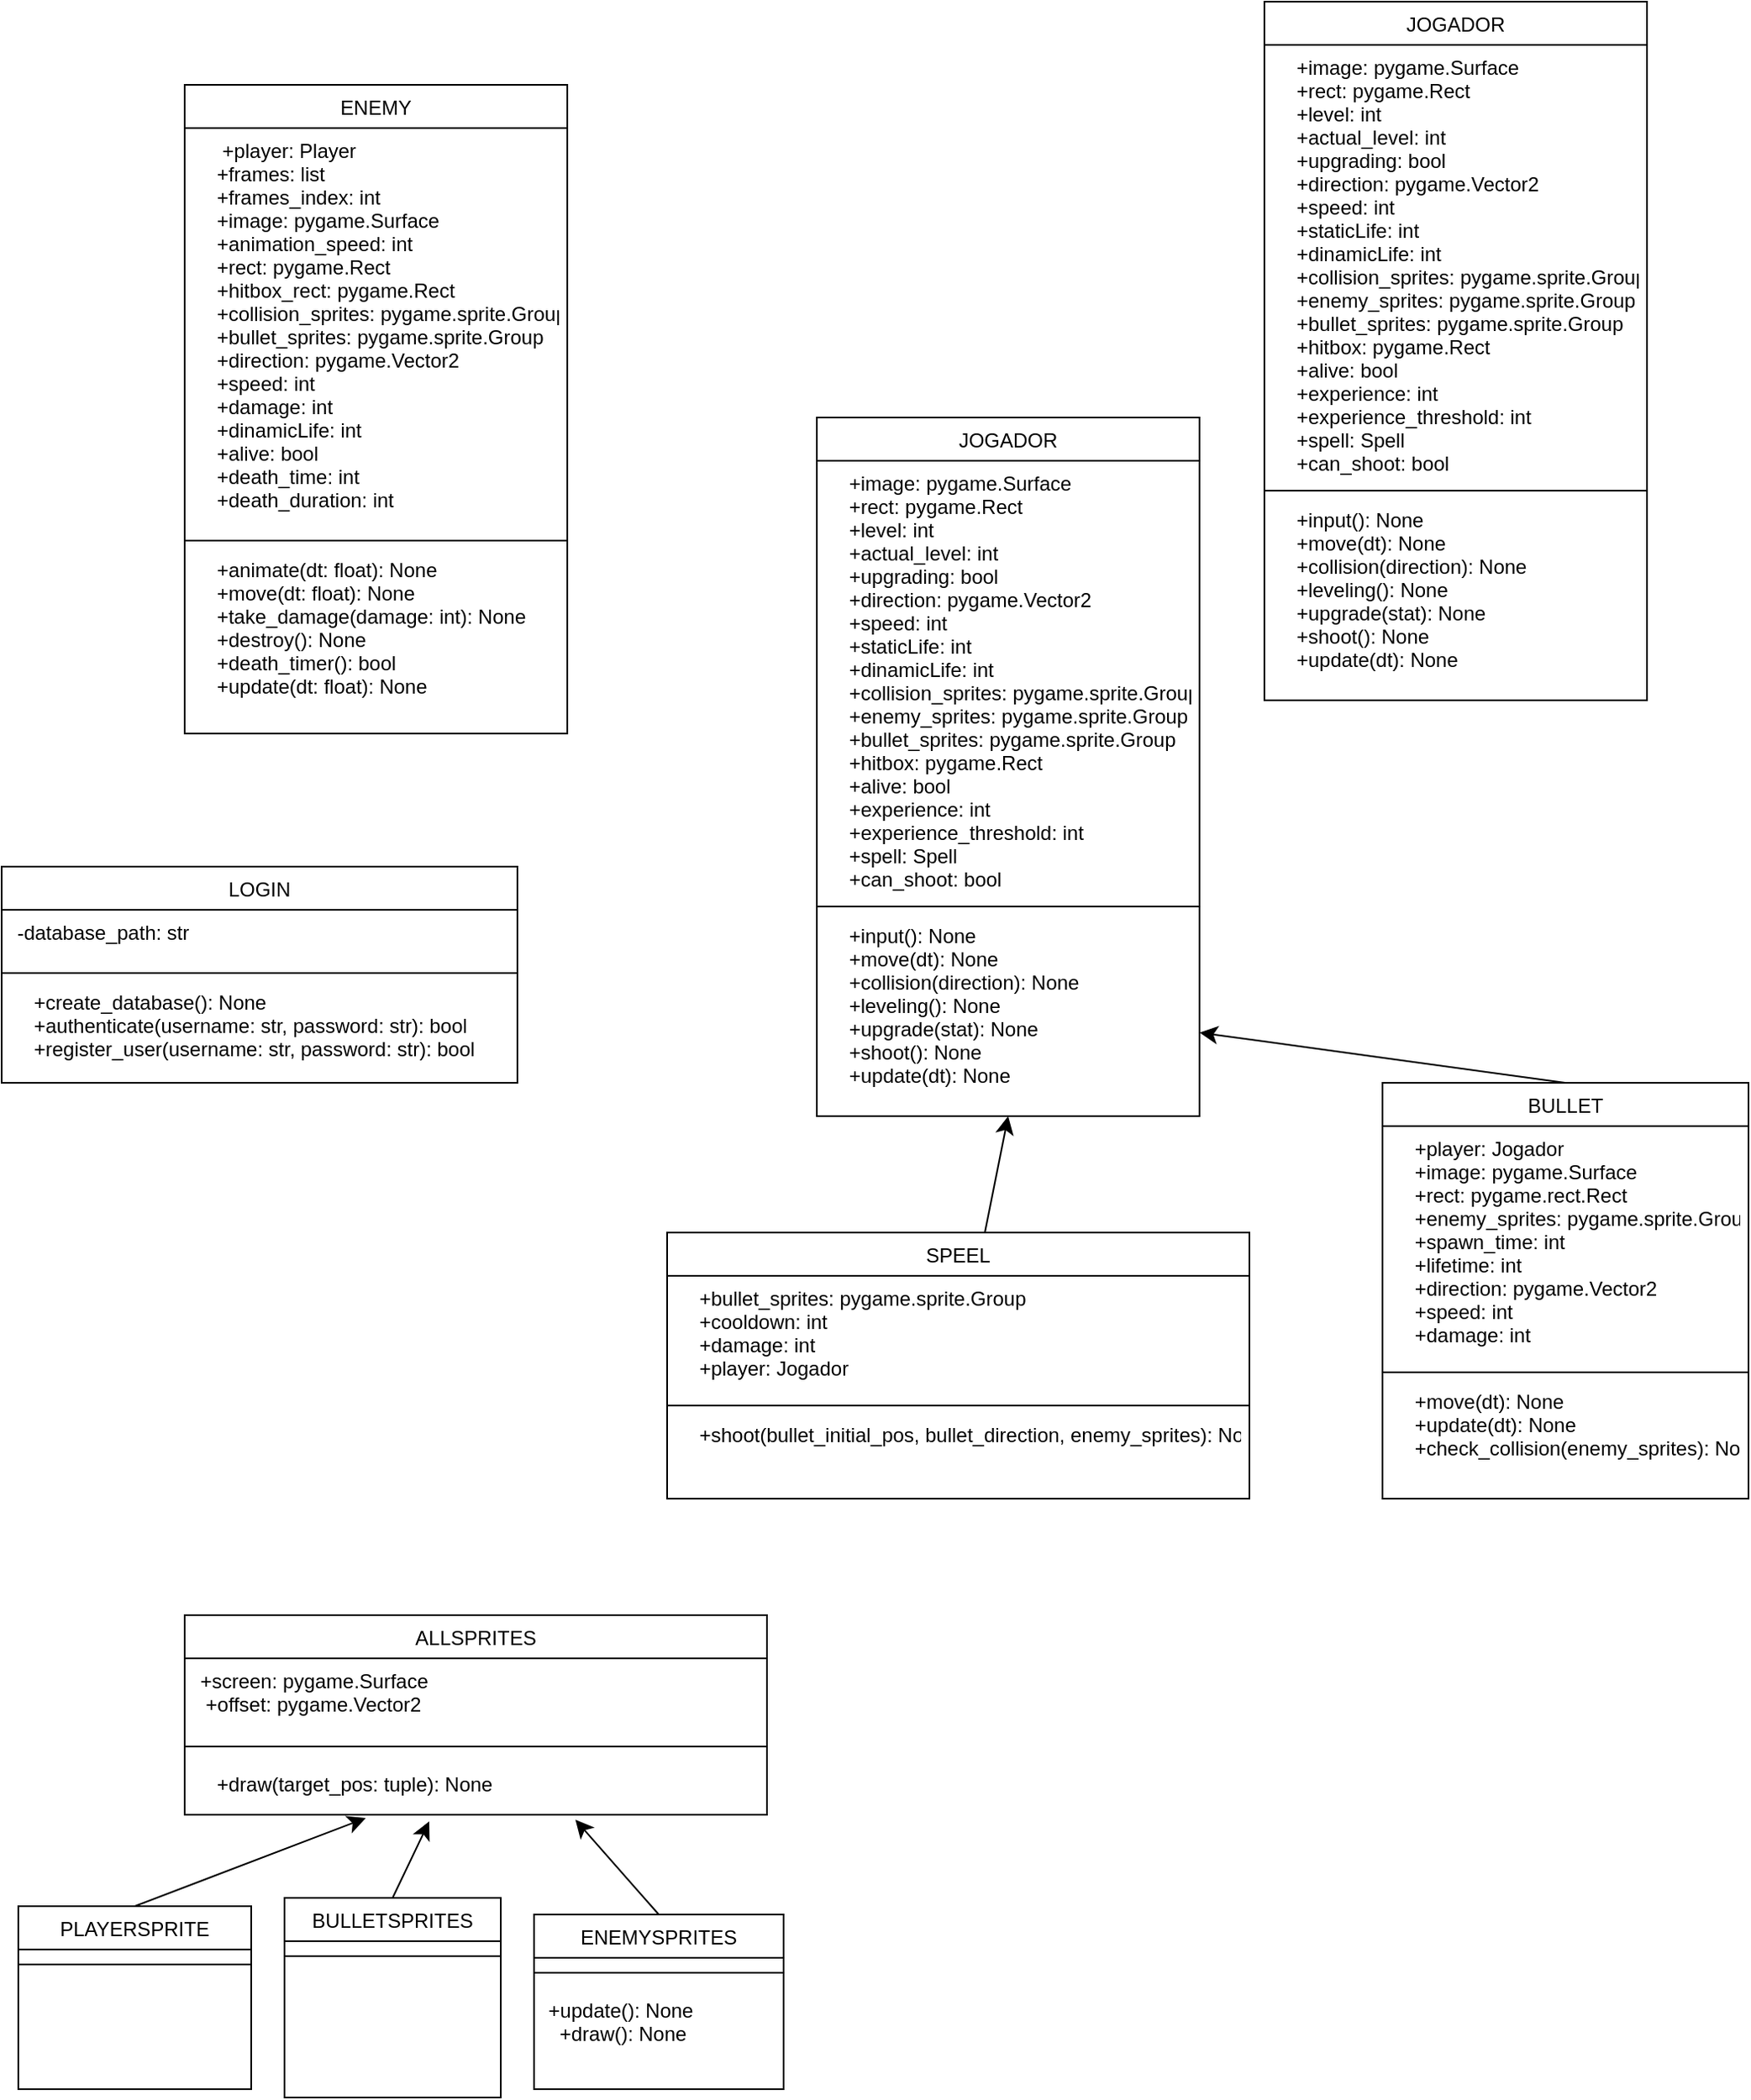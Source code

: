 <mxfile version="24.8.6">
  <diagram id="C5RBs43oDa-KdzZeNtuy" name="Page-1">
    <mxGraphModel dx="2641" dy="1984" grid="1" gridSize="10" guides="1" tooltips="1" connect="1" arrows="1" fold="1" page="1" pageScale="1" pageWidth="827" pageHeight="1169" math="0" shadow="0">
      <root>
        <mxCell id="WIyWlLk6GJQsqaUBKTNV-0" />
        <mxCell id="WIyWlLk6GJQsqaUBKTNV-1" parent="WIyWlLk6GJQsqaUBKTNV-0" />
        <mxCell id="zkfFHV4jXpPFQw0GAbJ--17" value="JOGADOR" style="swimlane;fontStyle=0;align=center;verticalAlign=top;childLayout=stackLayout;horizontal=1;startSize=26;horizontalStack=0;resizeParent=1;resizeLast=0;collapsible=1;marginBottom=0;rounded=0;shadow=0;strokeWidth=1;" parent="WIyWlLk6GJQsqaUBKTNV-1" vertex="1">
          <mxGeometry x="30" y="40" width="230" height="420" as="geometry">
            <mxRectangle x="550" y="140" width="160" height="26" as="alternateBounds" />
          </mxGeometry>
        </mxCell>
        <mxCell id="zkfFHV4jXpPFQw0GAbJ--18" value="    +image: pygame.Surface&#xa;    +rect: pygame.Rect&#xa;    +level: int&#xa;    +actual_level: int&#xa;    +upgrading: bool&#xa;    +direction: pygame.Vector2&#xa;    +speed: int&#xa;    +staticLife: int&#xa;    +dinamicLife: int&#xa;    +collision_sprites: pygame.sprite.Group&#xa;    +enemy_sprites: pygame.sprite.Group&#xa;    +bullet_sprites: pygame.sprite.Group&#xa;    +hitbox: pygame.Rect&#xa;    +alive: bool&#xa;    +experience: int&#xa;    +experience_threshold: int&#xa;    +spell: Spell&#xa;    +can_shoot: bool" style="text;align=left;verticalAlign=top;spacingLeft=4;spacingRight=4;overflow=hidden;rotatable=0;points=[[0,0.5],[1,0.5]];portConstraint=eastwest;" parent="zkfFHV4jXpPFQw0GAbJ--17" vertex="1">
          <mxGeometry y="26" width="230" height="264" as="geometry" />
        </mxCell>
        <mxCell id="zkfFHV4jXpPFQw0GAbJ--23" value="" style="line;html=1;strokeWidth=1;align=left;verticalAlign=middle;spacingTop=-1;spacingLeft=3;spacingRight=3;rotatable=0;labelPosition=right;points=[];portConstraint=eastwest;" parent="zkfFHV4jXpPFQw0GAbJ--17" vertex="1">
          <mxGeometry y="290" width="230" height="8" as="geometry" />
        </mxCell>
        <mxCell id="zkfFHV4jXpPFQw0GAbJ--25" value="    +input(): None&#xa;    +move(dt): None&#xa;    +collision(direction): None&#xa;    +leveling(): None&#xa;    +upgrade(stat): None&#xa;    +shoot(): None&#xa;    +update(dt): None" style="text;align=left;verticalAlign=top;spacingLeft=4;spacingRight=4;overflow=hidden;rotatable=0;points=[[0,0.5],[1,0.5]];portConstraint=eastwest;" parent="zkfFHV4jXpPFQw0GAbJ--17" vertex="1">
          <mxGeometry y="298" width="230" height="112" as="geometry" />
        </mxCell>
        <mxCell id="yxBQXZHaBap9HhFSkt2I-9" style="edgeStyle=none;curved=1;rounded=0;orthogonalLoop=1;jettySize=auto;html=1;entryX=0.5;entryY=1;entryDx=0;entryDy=0;fontSize=12;startSize=8;endSize=8;" edge="1" parent="WIyWlLk6GJQsqaUBKTNV-1" source="yxBQXZHaBap9HhFSkt2I-0" target="zkfFHV4jXpPFQw0GAbJ--17">
          <mxGeometry relative="1" as="geometry" />
        </mxCell>
        <mxCell id="yxBQXZHaBap9HhFSkt2I-0" value="SPEEL" style="swimlane;fontStyle=0;align=center;verticalAlign=top;childLayout=stackLayout;horizontal=1;startSize=26;horizontalStack=0;resizeParent=1;resizeLast=0;collapsible=1;marginBottom=0;rounded=0;shadow=0;strokeWidth=1;" vertex="1" parent="WIyWlLk6GJQsqaUBKTNV-1">
          <mxGeometry x="-60" y="530" width="350" height="160" as="geometry">
            <mxRectangle x="550" y="140" width="160" height="26" as="alternateBounds" />
          </mxGeometry>
        </mxCell>
        <mxCell id="yxBQXZHaBap9HhFSkt2I-1" value="    +bullet_sprites: pygame.sprite.Group&#xa;    +cooldown: int&#xa;    +damage: int&#xa;    +player: Jogador" style="text;align=left;verticalAlign=top;spacingLeft=4;spacingRight=4;overflow=hidden;rotatable=0;points=[[0,0.5],[1,0.5]];portConstraint=eastwest;" vertex="1" parent="yxBQXZHaBap9HhFSkt2I-0">
          <mxGeometry y="26" width="350" height="74" as="geometry" />
        </mxCell>
        <mxCell id="yxBQXZHaBap9HhFSkt2I-2" value="" style="line;html=1;strokeWidth=1;align=left;verticalAlign=middle;spacingTop=-1;spacingLeft=3;spacingRight=3;rotatable=0;labelPosition=right;points=[];portConstraint=eastwest;" vertex="1" parent="yxBQXZHaBap9HhFSkt2I-0">
          <mxGeometry y="100" width="350" height="8" as="geometry" />
        </mxCell>
        <mxCell id="yxBQXZHaBap9HhFSkt2I-3" value="    +shoot(bullet_initial_pos, bullet_direction, enemy_sprites): None" style="text;align=left;verticalAlign=top;spacingLeft=4;spacingRight=4;overflow=hidden;rotatable=0;points=[[0,0.5],[1,0.5]];portConstraint=eastwest;" vertex="1" parent="yxBQXZHaBap9HhFSkt2I-0">
          <mxGeometry y="108" width="350" height="52" as="geometry" />
        </mxCell>
        <mxCell id="yxBQXZHaBap9HhFSkt2I-11" value="BULLET" style="swimlane;fontStyle=0;align=center;verticalAlign=top;childLayout=stackLayout;horizontal=1;startSize=26;horizontalStack=0;resizeParent=1;resizeLast=0;collapsible=1;marginBottom=0;rounded=0;shadow=0;strokeWidth=1;" vertex="1" parent="WIyWlLk6GJQsqaUBKTNV-1">
          <mxGeometry x="370" y="440" width="220" height="250" as="geometry">
            <mxRectangle x="550" y="140" width="160" height="26" as="alternateBounds" />
          </mxGeometry>
        </mxCell>
        <mxCell id="yxBQXZHaBap9HhFSkt2I-12" value="    +player: Jogador&#xa;    +image: pygame.Surface&#xa;    +rect: pygame.rect.Rect&#xa;    +enemy_sprites: pygame.sprite.Group&#xa;    +spawn_time: int&#xa;    +lifetime: int&#xa;    +direction: pygame.Vector2&#xa;    +speed: int&#xa;    +damage: int&#xa;    " style="text;align=left;verticalAlign=top;spacingLeft=4;spacingRight=4;overflow=hidden;rotatable=0;points=[[0,0.5],[1,0.5]];portConstraint=eastwest;" vertex="1" parent="yxBQXZHaBap9HhFSkt2I-11">
          <mxGeometry y="26" width="220" height="144" as="geometry" />
        </mxCell>
        <mxCell id="yxBQXZHaBap9HhFSkt2I-13" value="" style="line;html=1;strokeWidth=1;align=left;verticalAlign=middle;spacingTop=-1;spacingLeft=3;spacingRight=3;rotatable=0;labelPosition=right;points=[];portConstraint=eastwest;" vertex="1" parent="yxBQXZHaBap9HhFSkt2I-11">
          <mxGeometry y="170" width="220" height="8" as="geometry" />
        </mxCell>
        <mxCell id="yxBQXZHaBap9HhFSkt2I-14" value="    +move(dt): None&#xa;    +update(dt): None&#xa;    +check_collision(enemy_sprites): None" style="text;align=left;verticalAlign=top;spacingLeft=4;spacingRight=4;overflow=hidden;rotatable=0;points=[[0,0.5],[1,0.5]];portConstraint=eastwest;" vertex="1" parent="yxBQXZHaBap9HhFSkt2I-11">
          <mxGeometry y="178" width="220" height="62" as="geometry" />
        </mxCell>
        <mxCell id="yxBQXZHaBap9HhFSkt2I-16" style="edgeStyle=none;curved=1;rounded=0;orthogonalLoop=1;jettySize=auto;html=1;fontSize=12;startSize=8;endSize=8;exitX=0.5;exitY=0;exitDx=0;exitDy=0;" edge="1" parent="WIyWlLk6GJQsqaUBKTNV-1" source="yxBQXZHaBap9HhFSkt2I-11" target="zkfFHV4jXpPFQw0GAbJ--25">
          <mxGeometry relative="1" as="geometry" />
        </mxCell>
        <mxCell id="yxBQXZHaBap9HhFSkt2I-17" value="LOGIN" style="swimlane;fontStyle=0;align=center;verticalAlign=top;childLayout=stackLayout;horizontal=1;startSize=26;horizontalStack=0;resizeParent=1;resizeLast=0;collapsible=1;marginBottom=0;rounded=0;shadow=0;strokeWidth=1;" vertex="1" parent="WIyWlLk6GJQsqaUBKTNV-1">
          <mxGeometry x="-460" y="310" width="310" height="130" as="geometry">
            <mxRectangle x="550" y="140" width="160" height="26" as="alternateBounds" />
          </mxGeometry>
        </mxCell>
        <mxCell id="yxBQXZHaBap9HhFSkt2I-18" value=" -database_path: str" style="text;align=left;verticalAlign=top;spacingLeft=4;spacingRight=4;overflow=hidden;rotatable=0;points=[[0,0.5],[1,0.5]];portConstraint=eastwest;" vertex="1" parent="yxBQXZHaBap9HhFSkt2I-17">
          <mxGeometry y="26" width="310" height="34" as="geometry" />
        </mxCell>
        <mxCell id="yxBQXZHaBap9HhFSkt2I-19" value="" style="line;html=1;strokeWidth=1;align=left;verticalAlign=middle;spacingTop=-1;spacingLeft=3;spacingRight=3;rotatable=0;labelPosition=right;points=[];portConstraint=eastwest;" vertex="1" parent="yxBQXZHaBap9HhFSkt2I-17">
          <mxGeometry y="60" width="310" height="8" as="geometry" />
        </mxCell>
        <mxCell id="yxBQXZHaBap9HhFSkt2I-20" value="    +create_database(): None&#xa;    +authenticate(username: str, password: str): bool&#xa;    +register_user(username: str, password: str): bool" style="text;align=left;verticalAlign=top;spacingLeft=4;spacingRight=4;overflow=hidden;rotatable=0;points=[[0,0.5],[1,0.5]];portConstraint=eastwest;" vertex="1" parent="yxBQXZHaBap9HhFSkt2I-17">
          <mxGeometry y="68" width="310" height="52" as="geometry" />
        </mxCell>
        <mxCell id="yxBQXZHaBap9HhFSkt2I-21" value="ALLSPRITES" style="swimlane;fontStyle=0;align=center;verticalAlign=top;childLayout=stackLayout;horizontal=1;startSize=26;horizontalStack=0;resizeParent=1;resizeLast=0;collapsible=1;marginBottom=0;rounded=0;shadow=0;strokeWidth=1;" vertex="1" parent="WIyWlLk6GJQsqaUBKTNV-1">
          <mxGeometry x="-350" y="760" width="350" height="120" as="geometry">
            <mxRectangle x="550" y="140" width="160" height="26" as="alternateBounds" />
          </mxGeometry>
        </mxCell>
        <mxCell id="yxBQXZHaBap9HhFSkt2I-22" value=" +screen: pygame.Surface&#xa;  +offset: pygame.Vector2" style="text;align=left;verticalAlign=top;spacingLeft=4;spacingRight=4;overflow=hidden;rotatable=0;points=[[0,0.5],[1,0.5]];portConstraint=eastwest;" vertex="1" parent="yxBQXZHaBap9HhFSkt2I-21">
          <mxGeometry y="26" width="350" height="44" as="geometry" />
        </mxCell>
        <mxCell id="yxBQXZHaBap9HhFSkt2I-23" value="" style="line;html=1;strokeWidth=1;align=left;verticalAlign=middle;spacingTop=-1;spacingLeft=3;spacingRight=3;rotatable=0;labelPosition=right;points=[];portConstraint=eastwest;" vertex="1" parent="yxBQXZHaBap9HhFSkt2I-21">
          <mxGeometry y="70" width="350" height="18" as="geometry" />
        </mxCell>
        <mxCell id="yxBQXZHaBap9HhFSkt2I-24" value="    +draw(target_pos: tuple): None" style="text;align=left;verticalAlign=top;spacingLeft=4;spacingRight=4;overflow=hidden;rotatable=0;points=[[0,0.5],[1,0.5]];portConstraint=eastwest;" vertex="1" parent="yxBQXZHaBap9HhFSkt2I-21">
          <mxGeometry y="88" width="350" height="32" as="geometry" />
        </mxCell>
        <mxCell id="yxBQXZHaBap9HhFSkt2I-25" value="PLAYERSPRITE" style="swimlane;fontStyle=0;align=center;verticalAlign=top;childLayout=stackLayout;horizontal=1;startSize=26;horizontalStack=0;resizeParent=1;resizeLast=0;collapsible=1;marginBottom=0;rounded=0;shadow=0;strokeWidth=1;" vertex="1" parent="WIyWlLk6GJQsqaUBKTNV-1">
          <mxGeometry x="-450" y="935" width="140" height="110" as="geometry">
            <mxRectangle x="550" y="140" width="160" height="26" as="alternateBounds" />
          </mxGeometry>
        </mxCell>
        <mxCell id="yxBQXZHaBap9HhFSkt2I-27" value="" style="line;html=1;strokeWidth=1;align=left;verticalAlign=middle;spacingTop=-1;spacingLeft=3;spacingRight=3;rotatable=0;labelPosition=right;points=[];portConstraint=eastwest;" vertex="1" parent="yxBQXZHaBap9HhFSkt2I-25">
          <mxGeometry y="26" width="140" height="18" as="geometry" />
        </mxCell>
        <mxCell id="yxBQXZHaBap9HhFSkt2I-29" value="BULLETSPRITES" style="swimlane;fontStyle=0;align=center;verticalAlign=top;childLayout=stackLayout;horizontal=1;startSize=26;horizontalStack=0;resizeParent=1;resizeLast=0;collapsible=1;marginBottom=0;rounded=0;shadow=0;strokeWidth=1;" vertex="1" parent="WIyWlLk6GJQsqaUBKTNV-1">
          <mxGeometry x="-290" y="930" width="130" height="120" as="geometry">
            <mxRectangle x="550" y="140" width="160" height="26" as="alternateBounds" />
          </mxGeometry>
        </mxCell>
        <mxCell id="yxBQXZHaBap9HhFSkt2I-30" value="" style="line;html=1;strokeWidth=1;align=left;verticalAlign=middle;spacingTop=-1;spacingLeft=3;spacingRight=3;rotatable=0;labelPosition=right;points=[];portConstraint=eastwest;" vertex="1" parent="yxBQXZHaBap9HhFSkt2I-29">
          <mxGeometry y="26" width="130" height="18" as="geometry" />
        </mxCell>
        <mxCell id="yxBQXZHaBap9HhFSkt2I-31" value="ENEMYSPRITES" style="swimlane;fontStyle=0;align=center;verticalAlign=top;childLayout=stackLayout;horizontal=1;startSize=26;horizontalStack=0;resizeParent=1;resizeLast=0;collapsible=1;marginBottom=0;rounded=0;shadow=0;strokeWidth=1;" vertex="1" parent="WIyWlLk6GJQsqaUBKTNV-1">
          <mxGeometry x="-140" y="940" width="150" height="105" as="geometry">
            <mxRectangle x="550" y="140" width="160" height="26" as="alternateBounds" />
          </mxGeometry>
        </mxCell>
        <mxCell id="yxBQXZHaBap9HhFSkt2I-32" value="" style="line;html=1;strokeWidth=1;align=left;verticalAlign=middle;spacingTop=-1;spacingLeft=3;spacingRight=3;rotatable=0;labelPosition=right;points=[];portConstraint=eastwest;" vertex="1" parent="yxBQXZHaBap9HhFSkt2I-31">
          <mxGeometry y="26" width="150" height="18" as="geometry" />
        </mxCell>
        <mxCell id="yxBQXZHaBap9HhFSkt2I-34" value="&lt;span style=&quot;text-align: center; text-wrap-mode: nowrap;&quot;&gt;&amp;nbsp; +update(): None&lt;/span&gt;&lt;br style=&quot;padding: 0px; margin: 0px; text-align: center; text-wrap-mode: nowrap;&quot;&gt;&lt;span style=&quot;text-align: center; text-wrap-mode: nowrap;&quot;&gt;&amp;nbsp; &amp;nbsp; +draw(): None&lt;/span&gt;" style="text;whiteSpace=wrap;html=1;" vertex="1" parent="yxBQXZHaBap9HhFSkt2I-31">
          <mxGeometry y="44" width="150" height="40" as="geometry" />
        </mxCell>
        <mxCell id="yxBQXZHaBap9HhFSkt2I-35" style="edgeStyle=none;curved=1;rounded=0;orthogonalLoop=1;jettySize=auto;html=1;exitX=0.5;exitY=0;exitDx=0;exitDy=0;entryX=0.42;entryY=1.125;entryDx=0;entryDy=0;entryPerimeter=0;fontSize=12;startSize=8;endSize=8;" edge="1" parent="WIyWlLk6GJQsqaUBKTNV-1" source="yxBQXZHaBap9HhFSkt2I-29" target="yxBQXZHaBap9HhFSkt2I-24">
          <mxGeometry relative="1" as="geometry" />
        </mxCell>
        <mxCell id="yxBQXZHaBap9HhFSkt2I-36" style="edgeStyle=none;curved=1;rounded=0;orthogonalLoop=1;jettySize=auto;html=1;exitX=0.5;exitY=0;exitDx=0;exitDy=0;entryX=0.671;entryY=1.094;entryDx=0;entryDy=0;entryPerimeter=0;fontSize=12;startSize=8;endSize=8;" edge="1" parent="WIyWlLk6GJQsqaUBKTNV-1" source="yxBQXZHaBap9HhFSkt2I-31" target="yxBQXZHaBap9HhFSkt2I-24">
          <mxGeometry relative="1" as="geometry" />
        </mxCell>
        <mxCell id="yxBQXZHaBap9HhFSkt2I-37" style="edgeStyle=none;curved=1;rounded=0;orthogonalLoop=1;jettySize=auto;html=1;exitX=0.5;exitY=0;exitDx=0;exitDy=0;entryX=0.311;entryY=1.063;entryDx=0;entryDy=0;entryPerimeter=0;fontSize=12;startSize=8;endSize=8;" edge="1" parent="WIyWlLk6GJQsqaUBKTNV-1" source="yxBQXZHaBap9HhFSkt2I-25" target="yxBQXZHaBap9HhFSkt2I-24">
          <mxGeometry relative="1" as="geometry" />
        </mxCell>
        <mxCell id="yxBQXZHaBap9HhFSkt2I-38" value="ENEMY" style="swimlane;fontStyle=0;align=center;verticalAlign=top;childLayout=stackLayout;horizontal=1;startSize=26;horizontalStack=0;resizeParent=1;resizeLast=0;collapsible=1;marginBottom=0;rounded=0;shadow=0;strokeWidth=1;" vertex="1" parent="WIyWlLk6GJQsqaUBKTNV-1">
          <mxGeometry x="-350" y="-160" width="230" height="390" as="geometry">
            <mxRectangle x="550" y="140" width="160" height="26" as="alternateBounds" />
          </mxGeometry>
        </mxCell>
        <mxCell id="yxBQXZHaBap9HhFSkt2I-39" value="     +player: Player&#xa;    +frames: list&#xa;    +frames_index: int&#xa;    +image: pygame.Surface&#xa;    +animation_speed: int&#xa;    +rect: pygame.Rect&#xa;    +hitbox_rect: pygame.Rect&#xa;    +collision_sprites: pygame.sprite.Group&#xa;    +bullet_sprites: pygame.sprite.Group&#xa;    +direction: pygame.Vector2&#xa;    +speed: int&#xa;    +damage: int&#xa;    +dinamicLife: int&#xa;    +alive: bool&#xa;    +death_time: int&#xa;    +death_duration: int" style="text;align=left;verticalAlign=top;spacingLeft=4;spacingRight=4;overflow=hidden;rotatable=0;points=[[0,0.5],[1,0.5]];portConstraint=eastwest;" vertex="1" parent="yxBQXZHaBap9HhFSkt2I-38">
          <mxGeometry y="26" width="230" height="244" as="geometry" />
        </mxCell>
        <mxCell id="yxBQXZHaBap9HhFSkt2I-40" value="" style="line;html=1;strokeWidth=1;align=left;verticalAlign=middle;spacingTop=-1;spacingLeft=3;spacingRight=3;rotatable=0;labelPosition=right;points=[];portConstraint=eastwest;" vertex="1" parent="yxBQXZHaBap9HhFSkt2I-38">
          <mxGeometry y="270" width="230" height="8" as="geometry" />
        </mxCell>
        <mxCell id="yxBQXZHaBap9HhFSkt2I-41" value="    +animate(dt: float): None&#xa;    +move(dt: float): None&#xa;    +take_damage(damage: int): None&#xa;    +destroy(): None&#xa;    +death_timer(): bool&#xa;    +update(dt: float): None" style="text;align=left;verticalAlign=top;spacingLeft=4;spacingRight=4;overflow=hidden;rotatable=0;points=[[0,0.5],[1,0.5]];portConstraint=eastwest;" vertex="1" parent="yxBQXZHaBap9HhFSkt2I-38">
          <mxGeometry y="278" width="230" height="112" as="geometry" />
        </mxCell>
        <mxCell id="yxBQXZHaBap9HhFSkt2I-42" value="JOGADOR" style="swimlane;fontStyle=0;align=center;verticalAlign=top;childLayout=stackLayout;horizontal=1;startSize=26;horizontalStack=0;resizeParent=1;resizeLast=0;collapsible=1;marginBottom=0;rounded=0;shadow=0;strokeWidth=1;" vertex="1" parent="WIyWlLk6GJQsqaUBKTNV-1">
          <mxGeometry x="299" y="-210" width="230" height="420" as="geometry">
            <mxRectangle x="550" y="140" width="160" height="26" as="alternateBounds" />
          </mxGeometry>
        </mxCell>
        <mxCell id="yxBQXZHaBap9HhFSkt2I-43" value="    +image: pygame.Surface&#xa;    +rect: pygame.Rect&#xa;    +level: int&#xa;    +actual_level: int&#xa;    +upgrading: bool&#xa;    +direction: pygame.Vector2&#xa;    +speed: int&#xa;    +staticLife: int&#xa;    +dinamicLife: int&#xa;    +collision_sprites: pygame.sprite.Group&#xa;    +enemy_sprites: pygame.sprite.Group&#xa;    +bullet_sprites: pygame.sprite.Group&#xa;    +hitbox: pygame.Rect&#xa;    +alive: bool&#xa;    +experience: int&#xa;    +experience_threshold: int&#xa;    +spell: Spell&#xa;    +can_shoot: bool" style="text;align=left;verticalAlign=top;spacingLeft=4;spacingRight=4;overflow=hidden;rotatable=0;points=[[0,0.5],[1,0.5]];portConstraint=eastwest;" vertex="1" parent="yxBQXZHaBap9HhFSkt2I-42">
          <mxGeometry y="26" width="230" height="264" as="geometry" />
        </mxCell>
        <mxCell id="yxBQXZHaBap9HhFSkt2I-44" value="" style="line;html=1;strokeWidth=1;align=left;verticalAlign=middle;spacingTop=-1;spacingLeft=3;spacingRight=3;rotatable=0;labelPosition=right;points=[];portConstraint=eastwest;" vertex="1" parent="yxBQXZHaBap9HhFSkt2I-42">
          <mxGeometry y="290" width="230" height="8" as="geometry" />
        </mxCell>
        <mxCell id="yxBQXZHaBap9HhFSkt2I-45" value="    +input(): None&#xa;    +move(dt): None&#xa;    +collision(direction): None&#xa;    +leveling(): None&#xa;    +upgrade(stat): None&#xa;    +shoot(): None&#xa;    +update(dt): None" style="text;align=left;verticalAlign=top;spacingLeft=4;spacingRight=4;overflow=hidden;rotatable=0;points=[[0,0.5],[1,0.5]];portConstraint=eastwest;" vertex="1" parent="yxBQXZHaBap9HhFSkt2I-42">
          <mxGeometry y="298" width="230" height="112" as="geometry" />
        </mxCell>
      </root>
    </mxGraphModel>
  </diagram>
</mxfile>
